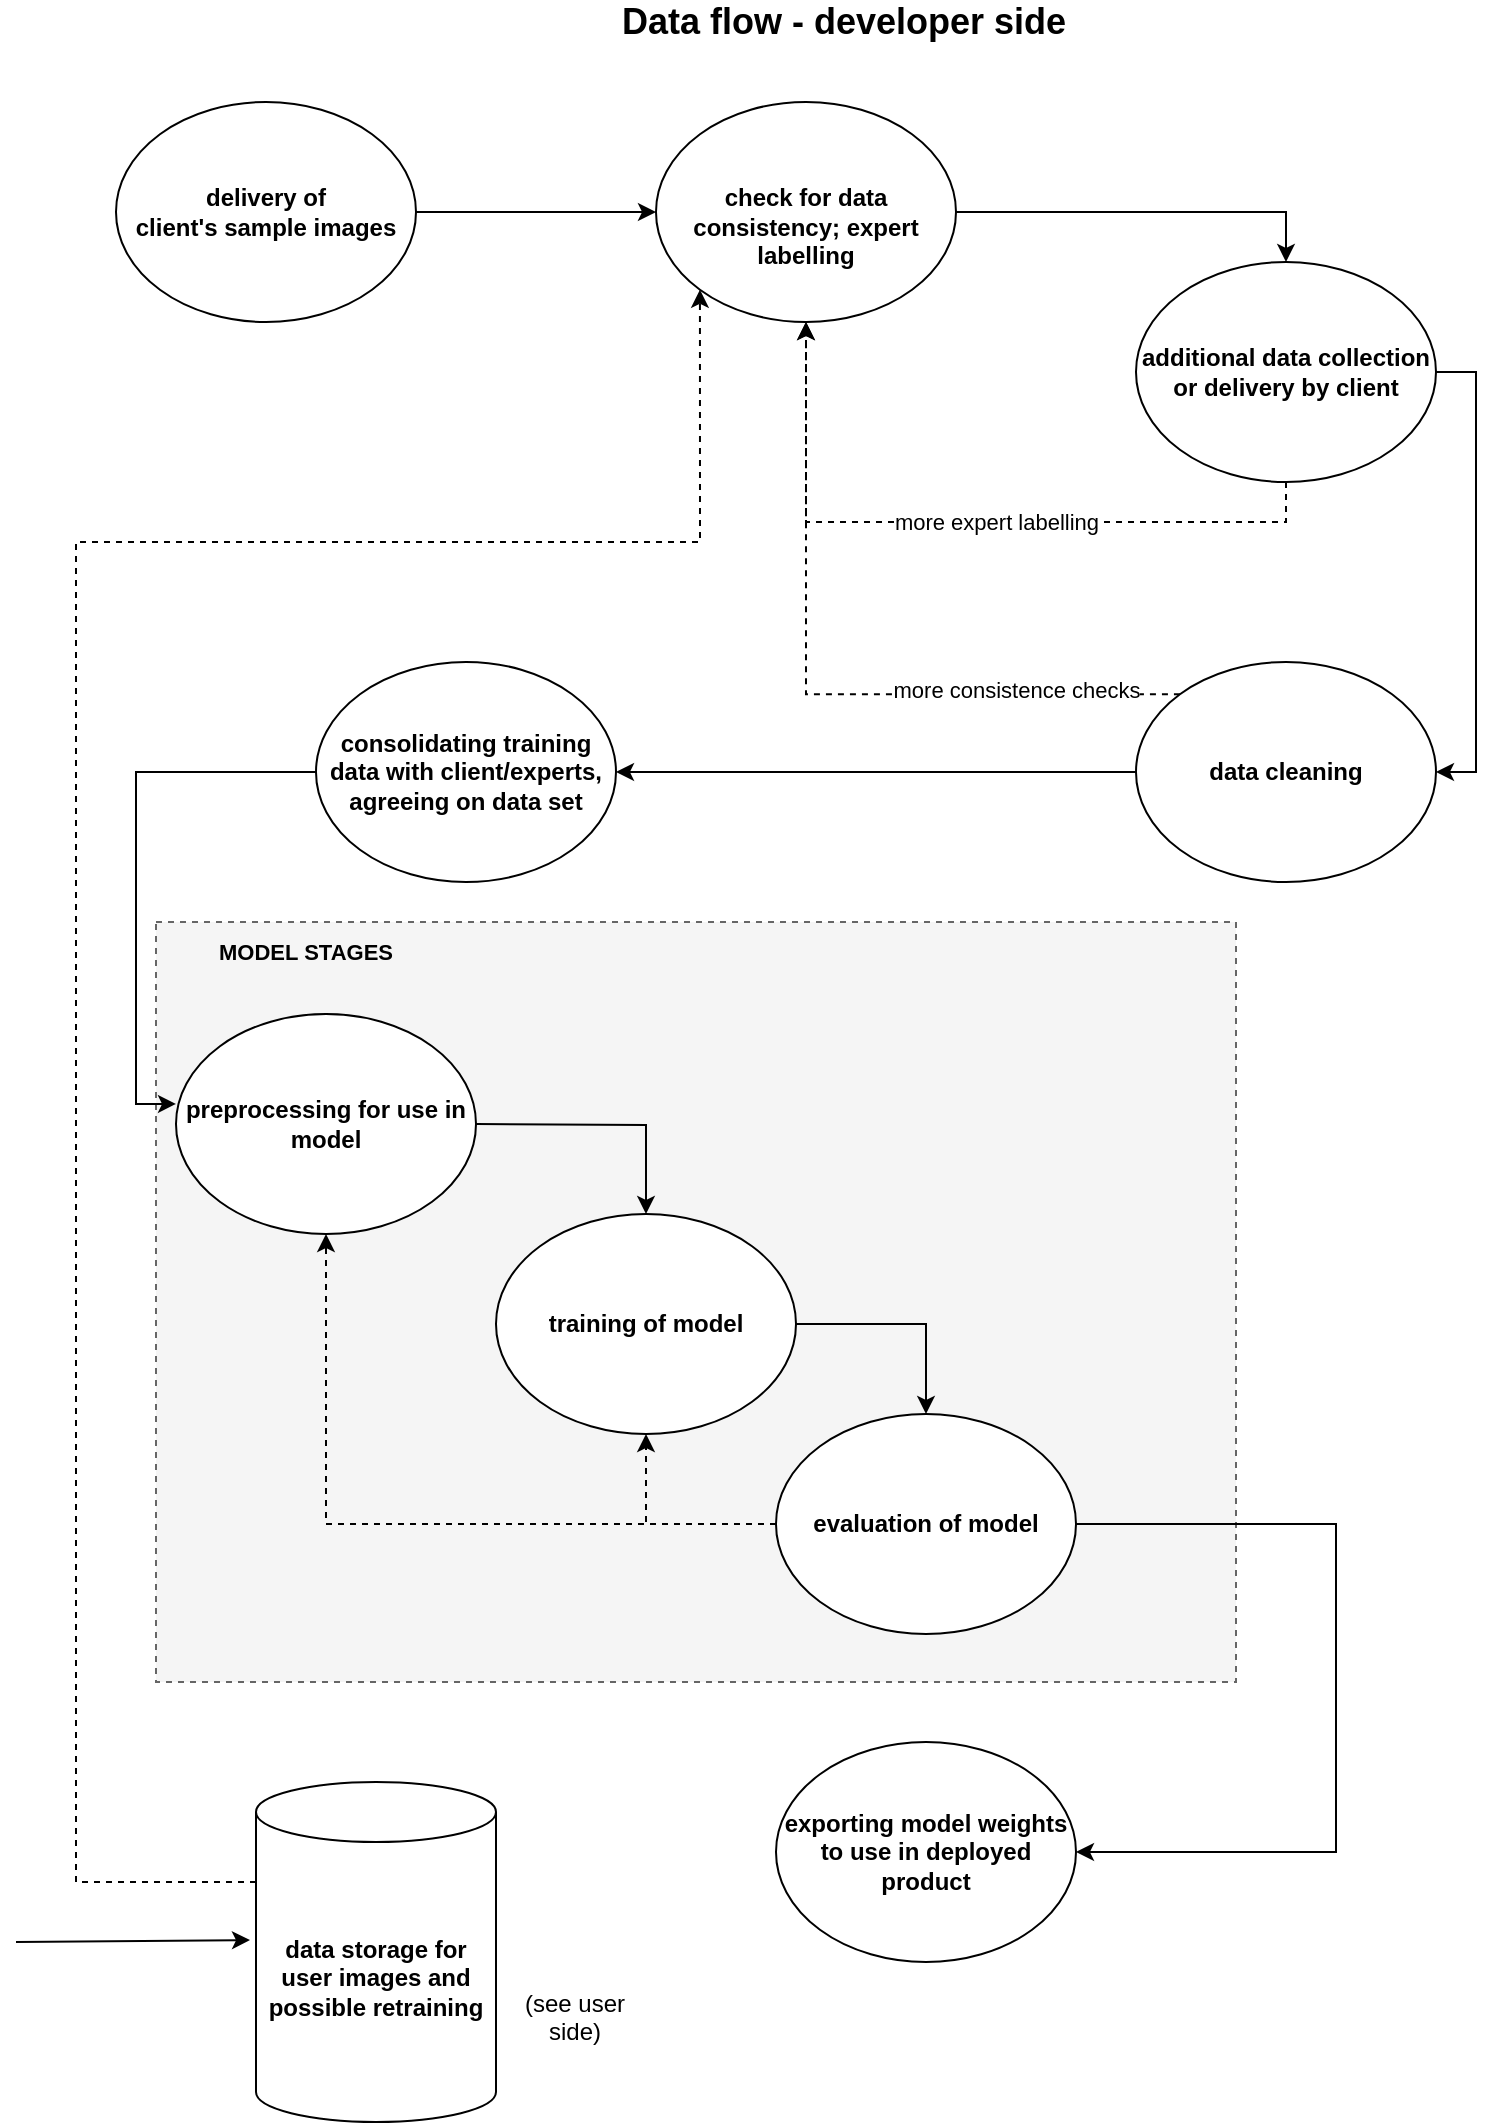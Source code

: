 <mxfile version="14.1.8" type="device"><diagram id="C5RBs43oDa-KdzZeNtuy" name="Page-1"><mxGraphModel dx="2249" dy="752" grid="1" gridSize="10" guides="1" tooltips="1" connect="1" arrows="1" fold="1" page="1" pageScale="1" pageWidth="827" pageHeight="1169" math="0" shadow="0"><root><mxCell id="WIyWlLk6GJQsqaUBKTNV-0"/><mxCell id="WIyWlLk6GJQsqaUBKTNV-1" parent="WIyWlLk6GJQsqaUBKTNV-0"/><mxCell id="lcVAEK05unCWcNC6a9Zd-58" value="" style="rounded=0;whiteSpace=wrap;html=1;dashed=1;fillColor=#f5f5f5;strokeColor=#666666;fontColor=#333333;" vertex="1" parent="WIyWlLk6GJQsqaUBKTNV-1"><mxGeometry x="70" y="500" width="540" height="380" as="geometry"/></mxCell><mxCell id="lcVAEK05unCWcNC6a9Zd-0" value="&lt;div style=&quot;font-size: 18px&quot;&gt;&lt;b&gt;Data flow - developer side&lt;/b&gt;&lt;/div&gt;" style="text;html=1;strokeColor=none;fillColor=none;align=center;verticalAlign=middle;whiteSpace=wrap;rounded=0;" vertex="1" parent="WIyWlLk6GJQsqaUBKTNV-1"><mxGeometry x="291" y="40" width="246" height="20" as="geometry"/></mxCell><mxCell id="lcVAEK05unCWcNC6a9Zd-1" value="&lt;b&gt;delivery of&lt;br&gt;&lt;/b&gt;&lt;div&gt;&lt;b&gt;client's sample images&lt;br&gt;&lt;/b&gt;&lt;/div&gt;" style="ellipse;whiteSpace=wrap;html=1;" vertex="1" parent="WIyWlLk6GJQsqaUBKTNV-1"><mxGeometry x="50" y="90" width="150" height="110" as="geometry"/></mxCell><mxCell id="lcVAEK05unCWcNC6a9Zd-20" value="" style="endArrow=classic;html=1;exitX=1;exitY=0.5;exitDx=0;exitDy=0;entryX=0;entryY=0.5;entryDx=0;entryDy=0;" edge="1" parent="WIyWlLk6GJQsqaUBKTNV-1" source="lcVAEK05unCWcNC6a9Zd-1" target="lcVAEK05unCWcNC6a9Zd-37"><mxGeometry width="50" height="50" relative="1" as="geometry"><mxPoint x="350" y="390" as="sourcePoint"/><mxPoint x="270" y="130" as="targetPoint"/></mxGeometry></mxCell><mxCell id="lcVAEK05unCWcNC6a9Zd-40" style="edgeStyle=orthogonalEdgeStyle;rounded=0;orthogonalLoop=1;jettySize=auto;html=1;exitX=1;exitY=0.5;exitDx=0;exitDy=0;entryX=0.5;entryY=0;entryDx=0;entryDy=0;" edge="1" parent="WIyWlLk6GJQsqaUBKTNV-1" source="lcVAEK05unCWcNC6a9Zd-37" target="lcVAEK05unCWcNC6a9Zd-39"><mxGeometry relative="1" as="geometry"/></mxCell><mxCell id="lcVAEK05unCWcNC6a9Zd-37" value="&lt;b&gt;&lt;br&gt;check for data consistency; expert labelling&lt;/b&gt;" style="ellipse;whiteSpace=wrap;html=1;" vertex="1" parent="WIyWlLk6GJQsqaUBKTNV-1"><mxGeometry x="320" y="90" width="150" height="110" as="geometry"/></mxCell><mxCell id="lcVAEK05unCWcNC6a9Zd-41" style="edgeStyle=orthogonalEdgeStyle;rounded=0;orthogonalLoop=1;jettySize=auto;html=1;exitX=0.5;exitY=1;exitDx=0;exitDy=0;entryX=0.5;entryY=1;entryDx=0;entryDy=0;dashed=1;" edge="1" parent="WIyWlLk6GJQsqaUBKTNV-1" source="lcVAEK05unCWcNC6a9Zd-39" target="lcVAEK05unCWcNC6a9Zd-37"><mxGeometry relative="1" as="geometry"/></mxCell><mxCell id="lcVAEK05unCWcNC6a9Zd-44" value="&lt;div&gt;more expert labelling&lt;/div&gt;" style="edgeLabel;html=1;align=center;verticalAlign=middle;resizable=0;points=[];" vertex="1" connectable="0" parent="lcVAEK05unCWcNC6a9Zd-41"><mxGeometry x="0.478" y="-4" relative="1" as="geometry"><mxPoint x="91" y="6" as="offset"/></mxGeometry></mxCell><mxCell id="lcVAEK05unCWcNC6a9Zd-45" style="edgeStyle=orthogonalEdgeStyle;rounded=0;orthogonalLoop=1;jettySize=auto;html=1;exitX=1;exitY=0.5;exitDx=0;exitDy=0;entryX=1;entryY=0.5;entryDx=0;entryDy=0;" edge="1" parent="WIyWlLk6GJQsqaUBKTNV-1" source="lcVAEK05unCWcNC6a9Zd-39" target="lcVAEK05unCWcNC6a9Zd-43"><mxGeometry relative="1" as="geometry"/></mxCell><mxCell id="lcVAEK05unCWcNC6a9Zd-39" value="&lt;div&gt;&lt;b&gt;additional data collection or delivery by client&lt;/b&gt;&lt;/div&gt;" style="ellipse;whiteSpace=wrap;html=1;" vertex="1" parent="WIyWlLk6GJQsqaUBKTNV-1"><mxGeometry x="560" y="170" width="150" height="110" as="geometry"/></mxCell><mxCell id="lcVAEK05unCWcNC6a9Zd-47" style="edgeStyle=orthogonalEdgeStyle;rounded=0;orthogonalLoop=1;jettySize=auto;html=1;exitX=0;exitY=0.5;exitDx=0;exitDy=0;entryX=1;entryY=0.5;entryDx=0;entryDy=0;" edge="1" parent="WIyWlLk6GJQsqaUBKTNV-1" source="lcVAEK05unCWcNC6a9Zd-43" target="lcVAEK05unCWcNC6a9Zd-46"><mxGeometry relative="1" as="geometry"/></mxCell><mxCell id="lcVAEK05unCWcNC6a9Zd-48" style="edgeStyle=orthogonalEdgeStyle;rounded=0;orthogonalLoop=1;jettySize=auto;html=1;exitX=0;exitY=0;exitDx=0;exitDy=0;entryX=0.5;entryY=1;entryDx=0;entryDy=0;dashed=1;" edge="1" parent="WIyWlLk6GJQsqaUBKTNV-1" source="lcVAEK05unCWcNC6a9Zd-43" target="lcVAEK05unCWcNC6a9Zd-37"><mxGeometry relative="1" as="geometry"/></mxCell><mxCell id="lcVAEK05unCWcNC6a9Zd-49" value="&lt;div&gt;more consistence checks&lt;/div&gt;" style="edgeLabel;html=1;align=center;verticalAlign=middle;resizable=0;points=[];" vertex="1" connectable="0" parent="lcVAEK05unCWcNC6a9Zd-48"><mxGeometry x="-0.41" y="-2" relative="1" as="geometry"><mxPoint x="28.03" as="offset"/></mxGeometry></mxCell><mxCell id="lcVAEK05unCWcNC6a9Zd-43" value="&lt;b&gt;data cleaning&lt;/b&gt;" style="ellipse;whiteSpace=wrap;html=1;" vertex="1" parent="WIyWlLk6GJQsqaUBKTNV-1"><mxGeometry x="560" y="370" width="150" height="110" as="geometry"/></mxCell><mxCell id="lcVAEK05unCWcNC6a9Zd-51" style="edgeStyle=orthogonalEdgeStyle;rounded=0;orthogonalLoop=1;jettySize=auto;html=1;exitX=0;exitY=0.5;exitDx=0;exitDy=0;entryX=0;entryY=0.409;entryDx=0;entryDy=0;entryPerimeter=0;" edge="1" parent="WIyWlLk6GJQsqaUBKTNV-1" source="lcVAEK05unCWcNC6a9Zd-46" target="lcVAEK05unCWcNC6a9Zd-60"><mxGeometry relative="1" as="geometry"><mxPoint x="80" y="585" as="targetPoint"/></mxGeometry></mxCell><mxCell id="lcVAEK05unCWcNC6a9Zd-46" value="&lt;div&gt;&lt;b&gt;consolidating training data with client/experts, agreeing on data set&lt;/b&gt;&lt;/div&gt;" style="ellipse;whiteSpace=wrap;html=1;" vertex="1" parent="WIyWlLk6GJQsqaUBKTNV-1"><mxGeometry x="150" y="370" width="150" height="110" as="geometry"/></mxCell><mxCell id="lcVAEK05unCWcNC6a9Zd-54" style="edgeStyle=orthogonalEdgeStyle;rounded=0;orthogonalLoop=1;jettySize=auto;html=1;exitX=1;exitY=0.5;exitDx=0;exitDy=0;entryX=0.5;entryY=0;entryDx=0;entryDy=0;" edge="1" parent="WIyWlLk6GJQsqaUBKTNV-1" target="lcVAEK05unCWcNC6a9Zd-52"><mxGeometry relative="1" as="geometry"><mxPoint x="230" y="601" as="sourcePoint"/></mxGeometry></mxCell><mxCell id="lcVAEK05unCWcNC6a9Zd-55" style="edgeStyle=orthogonalEdgeStyle;rounded=0;orthogonalLoop=1;jettySize=auto;html=1;exitX=1;exitY=0.5;exitDx=0;exitDy=0;entryX=0.5;entryY=0;entryDx=0;entryDy=0;" edge="1" parent="WIyWlLk6GJQsqaUBKTNV-1" source="lcVAEK05unCWcNC6a9Zd-52" target="lcVAEK05unCWcNC6a9Zd-53"><mxGeometry relative="1" as="geometry"/></mxCell><mxCell id="lcVAEK05unCWcNC6a9Zd-52" value="&lt;b&gt;training of model&lt;/b&gt;" style="ellipse;whiteSpace=wrap;html=1;" vertex="1" parent="WIyWlLk6GJQsqaUBKTNV-1"><mxGeometry x="240" y="646" width="150" height="110" as="geometry"/></mxCell><mxCell id="lcVAEK05unCWcNC6a9Zd-61" style="edgeStyle=orthogonalEdgeStyle;rounded=0;orthogonalLoop=1;jettySize=auto;html=1;exitX=1;exitY=0.5;exitDx=0;exitDy=0;entryX=1;entryY=0.5;entryDx=0;entryDy=0;" edge="1" parent="WIyWlLk6GJQsqaUBKTNV-1" source="lcVAEK05unCWcNC6a9Zd-53" target="lcVAEK05unCWcNC6a9Zd-57"><mxGeometry relative="1" as="geometry"><Array as="points"><mxPoint x="660" y="801"/><mxPoint x="660" y="965"/></Array></mxGeometry></mxCell><mxCell id="lcVAEK05unCWcNC6a9Zd-64" style="edgeStyle=orthogonalEdgeStyle;rounded=0;orthogonalLoop=1;jettySize=auto;html=1;exitX=0;exitY=0.5;exitDx=0;exitDy=0;entryX=0.5;entryY=1;entryDx=0;entryDy=0;dashed=1;" edge="1" parent="WIyWlLk6GJQsqaUBKTNV-1" source="lcVAEK05unCWcNC6a9Zd-53" target="lcVAEK05unCWcNC6a9Zd-60"><mxGeometry relative="1" as="geometry"/></mxCell><mxCell id="lcVAEK05unCWcNC6a9Zd-65" style="edgeStyle=orthogonalEdgeStyle;rounded=0;orthogonalLoop=1;jettySize=auto;html=1;exitX=0;exitY=0.5;exitDx=0;exitDy=0;entryX=0.5;entryY=1;entryDx=0;entryDy=0;dashed=1;" edge="1" parent="WIyWlLk6GJQsqaUBKTNV-1" source="lcVAEK05unCWcNC6a9Zd-53" target="lcVAEK05unCWcNC6a9Zd-52"><mxGeometry relative="1" as="geometry"/></mxCell><mxCell id="lcVAEK05unCWcNC6a9Zd-53" value="&lt;b&gt;evaluation of model&lt;/b&gt;" style="ellipse;whiteSpace=wrap;html=1;" vertex="1" parent="WIyWlLk6GJQsqaUBKTNV-1"><mxGeometry x="380" y="746" width="150" height="110" as="geometry"/></mxCell><mxCell id="lcVAEK05unCWcNC6a9Zd-57" value="&lt;div&gt;&lt;b&gt;exporting model weights to use in deployed product&lt;/b&gt;&lt;/div&gt;" style="ellipse;whiteSpace=wrap;html=1;" vertex="1" parent="WIyWlLk6GJQsqaUBKTNV-1"><mxGeometry x="380" y="910" width="150" height="110" as="geometry"/></mxCell><mxCell id="lcVAEK05unCWcNC6a9Zd-59" value="&lt;font style=&quot;font-size: 11px&quot;&gt;&lt;b&gt;MODEL STAGES&lt;/b&gt;&lt;/font&gt;" style="text;html=1;strokeColor=none;fillColor=none;align=center;verticalAlign=middle;whiteSpace=wrap;rounded=0;dashed=1;" vertex="1" parent="WIyWlLk6GJQsqaUBKTNV-1"><mxGeometry x="70" y="500" width="150" height="30" as="geometry"/></mxCell><mxCell id="lcVAEK05unCWcNC6a9Zd-60" value="&lt;div&gt;&lt;b&gt;preprocessing for use in model&lt;/b&gt;&lt;br&gt;&lt;/div&gt;" style="ellipse;whiteSpace=wrap;html=1;" vertex="1" parent="WIyWlLk6GJQsqaUBKTNV-1"><mxGeometry x="80" y="546" width="150" height="110" as="geometry"/></mxCell><mxCell id="lcVAEK05unCWcNC6a9Zd-72" style="edgeStyle=orthogonalEdgeStyle;rounded=0;orthogonalLoop=1;jettySize=auto;html=1;exitX=0;exitY=0;exitDx=0;exitDy=50;exitPerimeter=0;dashed=1;entryX=0;entryY=1;entryDx=0;entryDy=0;" edge="1" parent="WIyWlLk6GJQsqaUBKTNV-1" source="lcVAEK05unCWcNC6a9Zd-66" target="lcVAEK05unCWcNC6a9Zd-37"><mxGeometry relative="1" as="geometry"><mxPoint x="67" y="660" as="targetPoint"/><Array as="points"><mxPoint x="30" y="980"/><mxPoint x="30" y="310"/><mxPoint x="342" y="310"/></Array></mxGeometry></mxCell><mxCell id="lcVAEK05unCWcNC6a9Zd-66" value="&lt;b&gt;data storage for user images and possible retraining&lt;/b&gt;" style="shape=cylinder3;whiteSpace=wrap;html=1;boundedLbl=1;backgroundOutline=1;size=15;fillColor=#ffffff;" vertex="1" parent="WIyWlLk6GJQsqaUBKTNV-1"><mxGeometry x="120" y="930" width="120" height="170" as="geometry"/></mxCell><mxCell id="lcVAEK05unCWcNC6a9Zd-69" value="&lt;div&gt;(see user side)&lt;/div&gt;&lt;div&gt;&lt;br&gt;&lt;/div&gt;" style="text;html=1;strokeColor=none;fillColor=none;align=center;verticalAlign=middle;whiteSpace=wrap;rounded=0;" vertex="1" parent="WIyWlLk6GJQsqaUBKTNV-1"><mxGeometry x="250" y="1030" width="59" height="50" as="geometry"/></mxCell><mxCell id="lcVAEK05unCWcNC6a9Zd-71" value="" style="endArrow=classic;html=1;entryX=-0.025;entryY=0.465;entryDx=0;entryDy=0;entryPerimeter=0;" edge="1" parent="WIyWlLk6GJQsqaUBKTNV-1" target="lcVAEK05unCWcNC6a9Zd-66"><mxGeometry width="50" height="50" relative="1" as="geometry"><mxPoint y="1010" as="sourcePoint"/><mxPoint x="440" y="880" as="targetPoint"/></mxGeometry></mxCell></root></mxGraphModel></diagram></mxfile>
